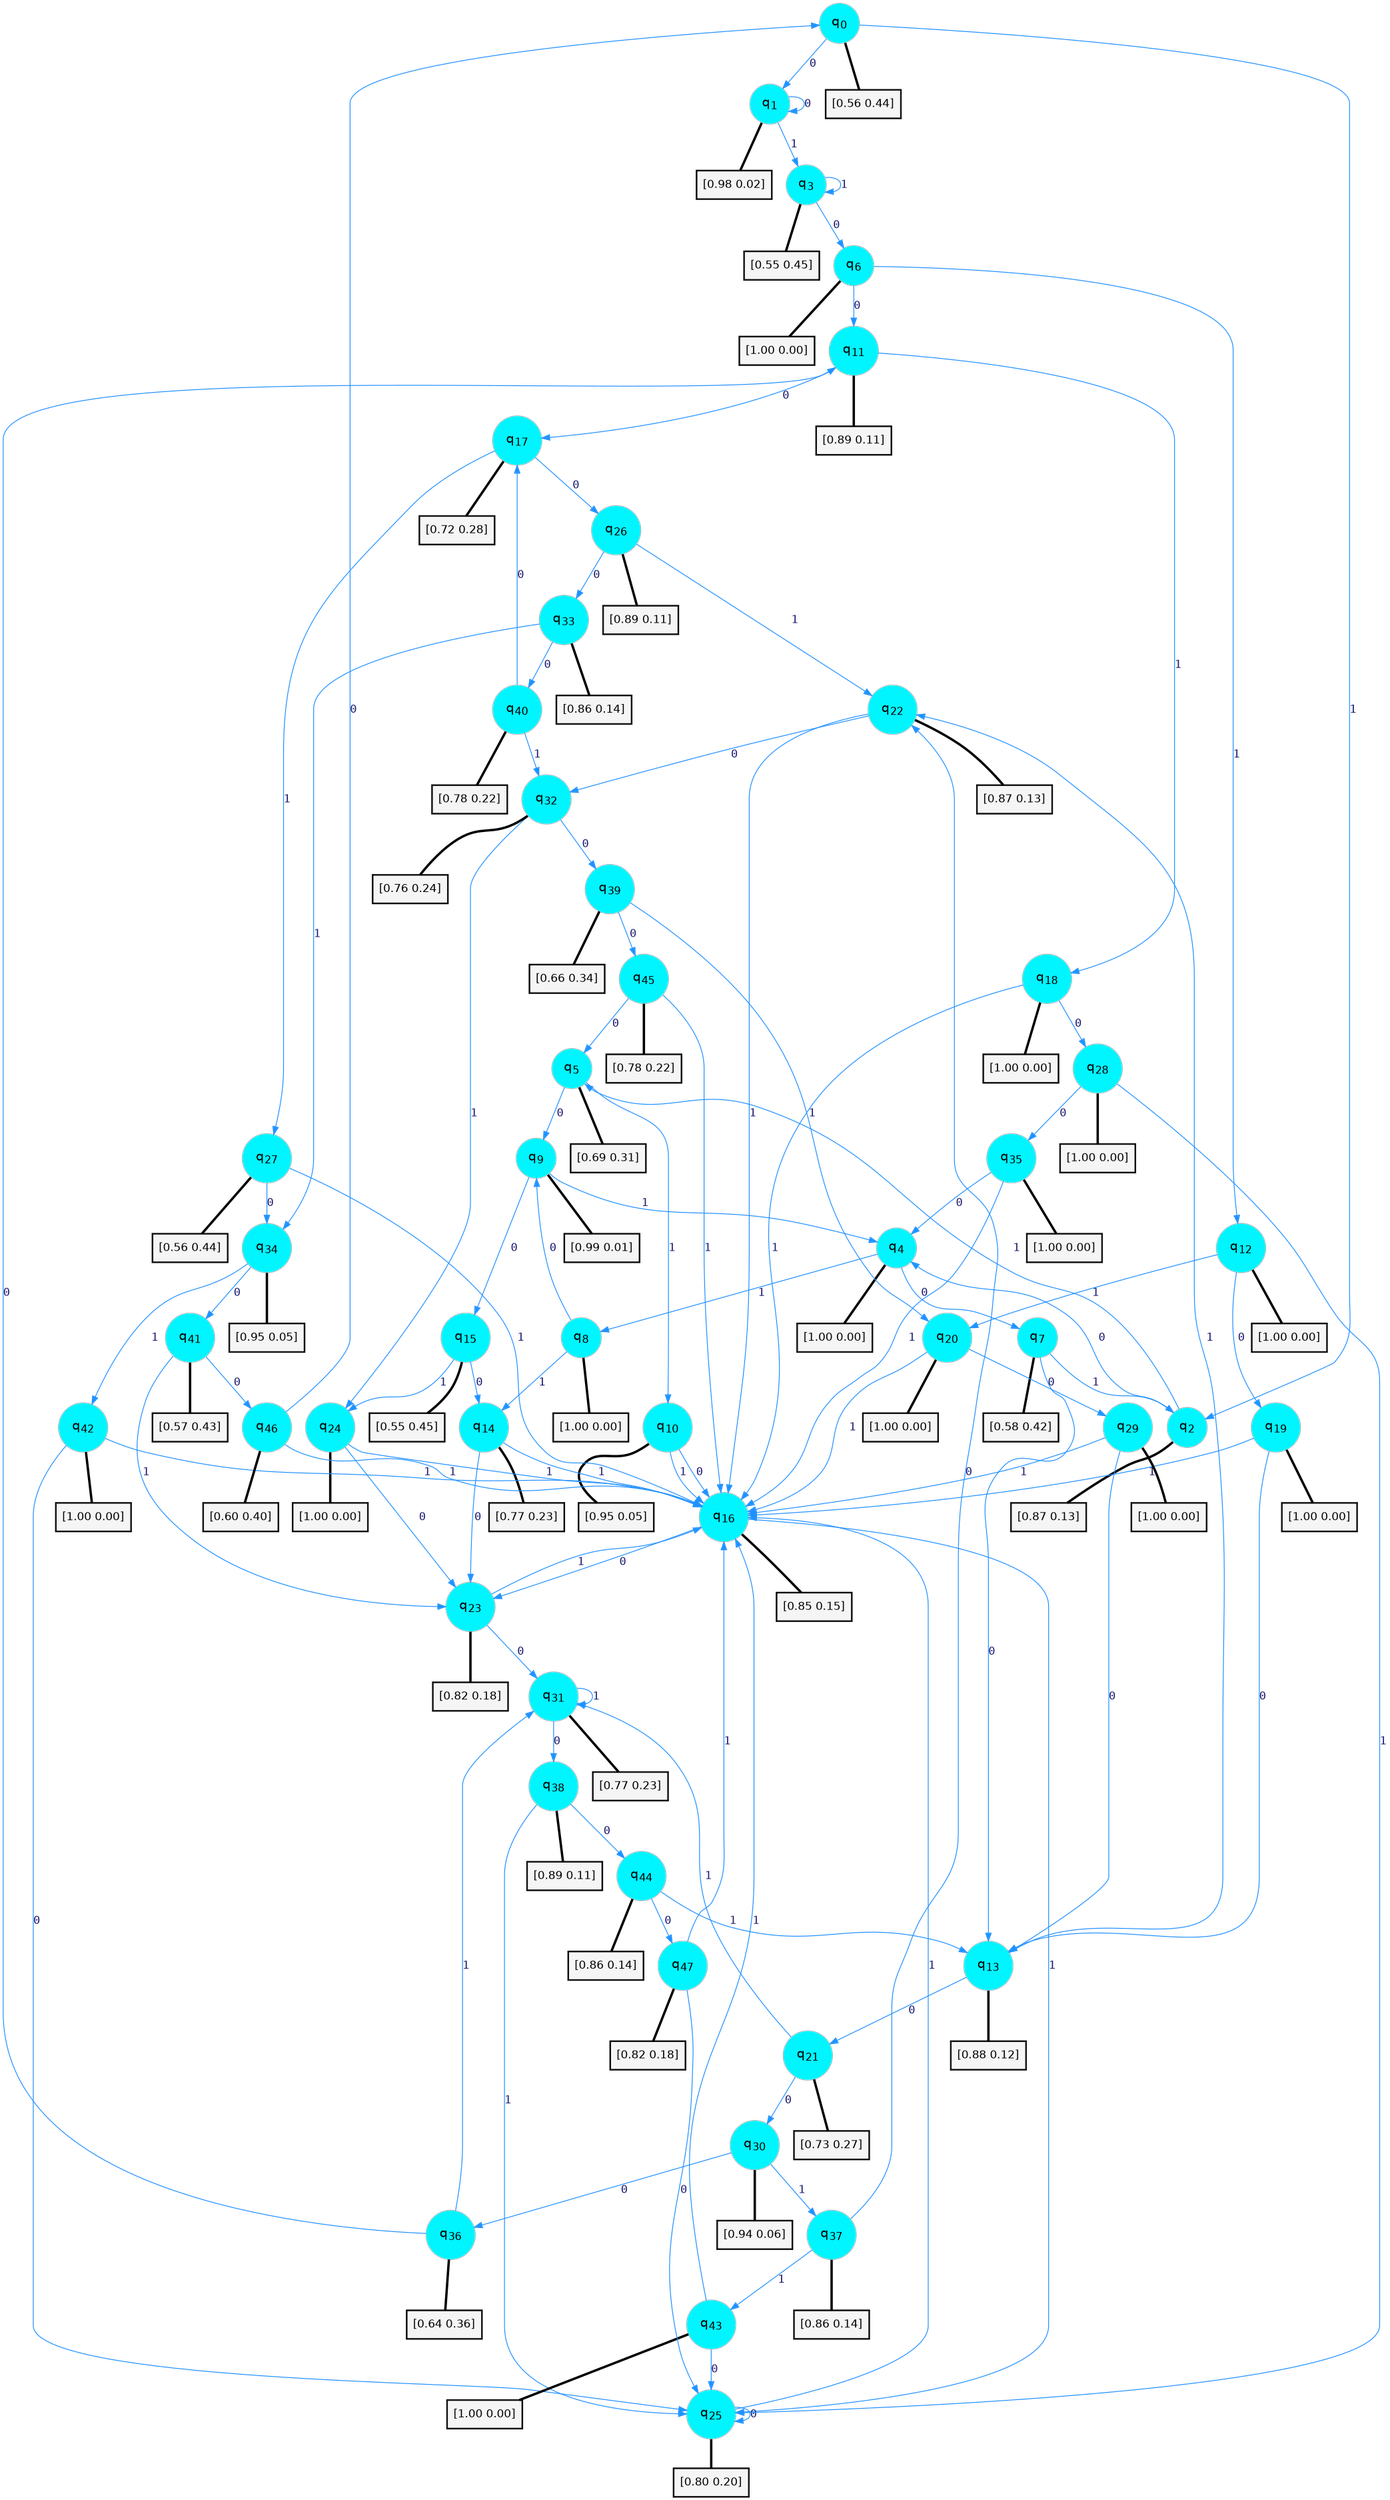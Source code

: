 digraph G {
graph [
bgcolor=transparent, dpi=300, rankdir=TD, size="40,25"];
node [
color=gray, fillcolor=turquoise1, fontcolor=black, fontname=Helvetica, fontsize=16, fontweight=bold, shape=circle, style=filled];
edge [
arrowsize=1, color=dodgerblue1, fontcolor=midnightblue, fontname=courier, fontweight=bold, penwidth=1, style=solid, weight=20];
0[label=<q<SUB>0</SUB>>];
1[label=<q<SUB>1</SUB>>];
2[label=<q<SUB>2</SUB>>];
3[label=<q<SUB>3</SUB>>];
4[label=<q<SUB>4</SUB>>];
5[label=<q<SUB>5</SUB>>];
6[label=<q<SUB>6</SUB>>];
7[label=<q<SUB>7</SUB>>];
8[label=<q<SUB>8</SUB>>];
9[label=<q<SUB>9</SUB>>];
10[label=<q<SUB>10</SUB>>];
11[label=<q<SUB>11</SUB>>];
12[label=<q<SUB>12</SUB>>];
13[label=<q<SUB>13</SUB>>];
14[label=<q<SUB>14</SUB>>];
15[label=<q<SUB>15</SUB>>];
16[label=<q<SUB>16</SUB>>];
17[label=<q<SUB>17</SUB>>];
18[label=<q<SUB>18</SUB>>];
19[label=<q<SUB>19</SUB>>];
20[label=<q<SUB>20</SUB>>];
21[label=<q<SUB>21</SUB>>];
22[label=<q<SUB>22</SUB>>];
23[label=<q<SUB>23</SUB>>];
24[label=<q<SUB>24</SUB>>];
25[label=<q<SUB>25</SUB>>];
26[label=<q<SUB>26</SUB>>];
27[label=<q<SUB>27</SUB>>];
28[label=<q<SUB>28</SUB>>];
29[label=<q<SUB>29</SUB>>];
30[label=<q<SUB>30</SUB>>];
31[label=<q<SUB>31</SUB>>];
32[label=<q<SUB>32</SUB>>];
33[label=<q<SUB>33</SUB>>];
34[label=<q<SUB>34</SUB>>];
35[label=<q<SUB>35</SUB>>];
36[label=<q<SUB>36</SUB>>];
37[label=<q<SUB>37</SUB>>];
38[label=<q<SUB>38</SUB>>];
39[label=<q<SUB>39</SUB>>];
40[label=<q<SUB>40</SUB>>];
41[label=<q<SUB>41</SUB>>];
42[label=<q<SUB>42</SUB>>];
43[label=<q<SUB>43</SUB>>];
44[label=<q<SUB>44</SUB>>];
45[label=<q<SUB>45</SUB>>];
46[label=<q<SUB>46</SUB>>];
47[label=<q<SUB>47</SUB>>];
48[label="[0.56 0.44]", shape=box,fontcolor=black, fontname=Helvetica, fontsize=14, penwidth=2, fillcolor=whitesmoke,color=black];
49[label="[0.98 0.02]", shape=box,fontcolor=black, fontname=Helvetica, fontsize=14, penwidth=2, fillcolor=whitesmoke,color=black];
50[label="[0.87 0.13]", shape=box,fontcolor=black, fontname=Helvetica, fontsize=14, penwidth=2, fillcolor=whitesmoke,color=black];
51[label="[0.55 0.45]", shape=box,fontcolor=black, fontname=Helvetica, fontsize=14, penwidth=2, fillcolor=whitesmoke,color=black];
52[label="[1.00 0.00]", shape=box,fontcolor=black, fontname=Helvetica, fontsize=14, penwidth=2, fillcolor=whitesmoke,color=black];
53[label="[0.69 0.31]", shape=box,fontcolor=black, fontname=Helvetica, fontsize=14, penwidth=2, fillcolor=whitesmoke,color=black];
54[label="[1.00 0.00]", shape=box,fontcolor=black, fontname=Helvetica, fontsize=14, penwidth=2, fillcolor=whitesmoke,color=black];
55[label="[0.58 0.42]", shape=box,fontcolor=black, fontname=Helvetica, fontsize=14, penwidth=2, fillcolor=whitesmoke,color=black];
56[label="[1.00 0.00]", shape=box,fontcolor=black, fontname=Helvetica, fontsize=14, penwidth=2, fillcolor=whitesmoke,color=black];
57[label="[0.99 0.01]", shape=box,fontcolor=black, fontname=Helvetica, fontsize=14, penwidth=2, fillcolor=whitesmoke,color=black];
58[label="[0.95 0.05]", shape=box,fontcolor=black, fontname=Helvetica, fontsize=14, penwidth=2, fillcolor=whitesmoke,color=black];
59[label="[0.89 0.11]", shape=box,fontcolor=black, fontname=Helvetica, fontsize=14, penwidth=2, fillcolor=whitesmoke,color=black];
60[label="[1.00 0.00]", shape=box,fontcolor=black, fontname=Helvetica, fontsize=14, penwidth=2, fillcolor=whitesmoke,color=black];
61[label="[0.88 0.12]", shape=box,fontcolor=black, fontname=Helvetica, fontsize=14, penwidth=2, fillcolor=whitesmoke,color=black];
62[label="[0.77 0.23]", shape=box,fontcolor=black, fontname=Helvetica, fontsize=14, penwidth=2, fillcolor=whitesmoke,color=black];
63[label="[0.55 0.45]", shape=box,fontcolor=black, fontname=Helvetica, fontsize=14, penwidth=2, fillcolor=whitesmoke,color=black];
64[label="[0.85 0.15]", shape=box,fontcolor=black, fontname=Helvetica, fontsize=14, penwidth=2, fillcolor=whitesmoke,color=black];
65[label="[0.72 0.28]", shape=box,fontcolor=black, fontname=Helvetica, fontsize=14, penwidth=2, fillcolor=whitesmoke,color=black];
66[label="[1.00 0.00]", shape=box,fontcolor=black, fontname=Helvetica, fontsize=14, penwidth=2, fillcolor=whitesmoke,color=black];
67[label="[1.00 0.00]", shape=box,fontcolor=black, fontname=Helvetica, fontsize=14, penwidth=2, fillcolor=whitesmoke,color=black];
68[label="[1.00 0.00]", shape=box,fontcolor=black, fontname=Helvetica, fontsize=14, penwidth=2, fillcolor=whitesmoke,color=black];
69[label="[0.73 0.27]", shape=box,fontcolor=black, fontname=Helvetica, fontsize=14, penwidth=2, fillcolor=whitesmoke,color=black];
70[label="[0.87 0.13]", shape=box,fontcolor=black, fontname=Helvetica, fontsize=14, penwidth=2, fillcolor=whitesmoke,color=black];
71[label="[0.82 0.18]", shape=box,fontcolor=black, fontname=Helvetica, fontsize=14, penwidth=2, fillcolor=whitesmoke,color=black];
72[label="[1.00 0.00]", shape=box,fontcolor=black, fontname=Helvetica, fontsize=14, penwidth=2, fillcolor=whitesmoke,color=black];
73[label="[0.80 0.20]", shape=box,fontcolor=black, fontname=Helvetica, fontsize=14, penwidth=2, fillcolor=whitesmoke,color=black];
74[label="[0.89 0.11]", shape=box,fontcolor=black, fontname=Helvetica, fontsize=14, penwidth=2, fillcolor=whitesmoke,color=black];
75[label="[0.56 0.44]", shape=box,fontcolor=black, fontname=Helvetica, fontsize=14, penwidth=2, fillcolor=whitesmoke,color=black];
76[label="[1.00 0.00]", shape=box,fontcolor=black, fontname=Helvetica, fontsize=14, penwidth=2, fillcolor=whitesmoke,color=black];
77[label="[1.00 0.00]", shape=box,fontcolor=black, fontname=Helvetica, fontsize=14, penwidth=2, fillcolor=whitesmoke,color=black];
78[label="[0.94 0.06]", shape=box,fontcolor=black, fontname=Helvetica, fontsize=14, penwidth=2, fillcolor=whitesmoke,color=black];
79[label="[0.77 0.23]", shape=box,fontcolor=black, fontname=Helvetica, fontsize=14, penwidth=2, fillcolor=whitesmoke,color=black];
80[label="[0.76 0.24]", shape=box,fontcolor=black, fontname=Helvetica, fontsize=14, penwidth=2, fillcolor=whitesmoke,color=black];
81[label="[0.86 0.14]", shape=box,fontcolor=black, fontname=Helvetica, fontsize=14, penwidth=2, fillcolor=whitesmoke,color=black];
82[label="[0.95 0.05]", shape=box,fontcolor=black, fontname=Helvetica, fontsize=14, penwidth=2, fillcolor=whitesmoke,color=black];
83[label="[1.00 0.00]", shape=box,fontcolor=black, fontname=Helvetica, fontsize=14, penwidth=2, fillcolor=whitesmoke,color=black];
84[label="[0.64 0.36]", shape=box,fontcolor=black, fontname=Helvetica, fontsize=14, penwidth=2, fillcolor=whitesmoke,color=black];
85[label="[0.86 0.14]", shape=box,fontcolor=black, fontname=Helvetica, fontsize=14, penwidth=2, fillcolor=whitesmoke,color=black];
86[label="[0.89 0.11]", shape=box,fontcolor=black, fontname=Helvetica, fontsize=14, penwidth=2, fillcolor=whitesmoke,color=black];
87[label="[0.66 0.34]", shape=box,fontcolor=black, fontname=Helvetica, fontsize=14, penwidth=2, fillcolor=whitesmoke,color=black];
88[label="[0.78 0.22]", shape=box,fontcolor=black, fontname=Helvetica, fontsize=14, penwidth=2, fillcolor=whitesmoke,color=black];
89[label="[0.57 0.43]", shape=box,fontcolor=black, fontname=Helvetica, fontsize=14, penwidth=2, fillcolor=whitesmoke,color=black];
90[label="[1.00 0.00]", shape=box,fontcolor=black, fontname=Helvetica, fontsize=14, penwidth=2, fillcolor=whitesmoke,color=black];
91[label="[1.00 0.00]", shape=box,fontcolor=black, fontname=Helvetica, fontsize=14, penwidth=2, fillcolor=whitesmoke,color=black];
92[label="[0.86 0.14]", shape=box,fontcolor=black, fontname=Helvetica, fontsize=14, penwidth=2, fillcolor=whitesmoke,color=black];
93[label="[0.78 0.22]", shape=box,fontcolor=black, fontname=Helvetica, fontsize=14, penwidth=2, fillcolor=whitesmoke,color=black];
94[label="[0.60 0.40]", shape=box,fontcolor=black, fontname=Helvetica, fontsize=14, penwidth=2, fillcolor=whitesmoke,color=black];
95[label="[0.82 0.18]", shape=box,fontcolor=black, fontname=Helvetica, fontsize=14, penwidth=2, fillcolor=whitesmoke,color=black];
0->1 [label=0];
0->2 [label=1];
0->48 [arrowhead=none, penwidth=3,color=black];
1->1 [label=0];
1->3 [label=1];
1->49 [arrowhead=none, penwidth=3,color=black];
2->4 [label=0];
2->5 [label=1];
2->50 [arrowhead=none, penwidth=3,color=black];
3->6 [label=0];
3->3 [label=1];
3->51 [arrowhead=none, penwidth=3,color=black];
4->7 [label=0];
4->8 [label=1];
4->52 [arrowhead=none, penwidth=3,color=black];
5->9 [label=0];
5->10 [label=1];
5->53 [arrowhead=none, penwidth=3,color=black];
6->11 [label=0];
6->12 [label=1];
6->54 [arrowhead=none, penwidth=3,color=black];
7->13 [label=0];
7->2 [label=1];
7->55 [arrowhead=none, penwidth=3,color=black];
8->9 [label=0];
8->14 [label=1];
8->56 [arrowhead=none, penwidth=3,color=black];
9->15 [label=0];
9->4 [label=1];
9->57 [arrowhead=none, penwidth=3,color=black];
10->16 [label=0];
10->16 [label=1];
10->58 [arrowhead=none, penwidth=3,color=black];
11->17 [label=0];
11->18 [label=1];
11->59 [arrowhead=none, penwidth=3,color=black];
12->19 [label=0];
12->20 [label=1];
12->60 [arrowhead=none, penwidth=3,color=black];
13->21 [label=0];
13->22 [label=1];
13->61 [arrowhead=none, penwidth=3,color=black];
14->23 [label=0];
14->16 [label=1];
14->62 [arrowhead=none, penwidth=3,color=black];
15->14 [label=0];
15->24 [label=1];
15->63 [arrowhead=none, penwidth=3,color=black];
16->23 [label=0];
16->25 [label=1];
16->64 [arrowhead=none, penwidth=3,color=black];
17->26 [label=0];
17->27 [label=1];
17->65 [arrowhead=none, penwidth=3,color=black];
18->28 [label=0];
18->16 [label=1];
18->66 [arrowhead=none, penwidth=3,color=black];
19->13 [label=0];
19->16 [label=1];
19->67 [arrowhead=none, penwidth=3,color=black];
20->29 [label=0];
20->16 [label=1];
20->68 [arrowhead=none, penwidth=3,color=black];
21->30 [label=0];
21->31 [label=1];
21->69 [arrowhead=none, penwidth=3,color=black];
22->32 [label=0];
22->16 [label=1];
22->70 [arrowhead=none, penwidth=3,color=black];
23->31 [label=0];
23->16 [label=1];
23->71 [arrowhead=none, penwidth=3,color=black];
24->23 [label=0];
24->16 [label=1];
24->72 [arrowhead=none, penwidth=3,color=black];
25->25 [label=0];
25->16 [label=1];
25->73 [arrowhead=none, penwidth=3,color=black];
26->33 [label=0];
26->22 [label=1];
26->74 [arrowhead=none, penwidth=3,color=black];
27->34 [label=0];
27->16 [label=1];
27->75 [arrowhead=none, penwidth=3,color=black];
28->35 [label=0];
28->25 [label=1];
28->76 [arrowhead=none, penwidth=3,color=black];
29->13 [label=0];
29->16 [label=1];
29->77 [arrowhead=none, penwidth=3,color=black];
30->36 [label=0];
30->37 [label=1];
30->78 [arrowhead=none, penwidth=3,color=black];
31->38 [label=0];
31->31 [label=1];
31->79 [arrowhead=none, penwidth=3,color=black];
32->39 [label=0];
32->24 [label=1];
32->80 [arrowhead=none, penwidth=3,color=black];
33->40 [label=0];
33->34 [label=1];
33->81 [arrowhead=none, penwidth=3,color=black];
34->41 [label=0];
34->42 [label=1];
34->82 [arrowhead=none, penwidth=3,color=black];
35->4 [label=0];
35->16 [label=1];
35->83 [arrowhead=none, penwidth=3,color=black];
36->11 [label=0];
36->31 [label=1];
36->84 [arrowhead=none, penwidth=3,color=black];
37->22 [label=0];
37->43 [label=1];
37->85 [arrowhead=none, penwidth=3,color=black];
38->44 [label=0];
38->25 [label=1];
38->86 [arrowhead=none, penwidth=3,color=black];
39->45 [label=0];
39->20 [label=1];
39->87 [arrowhead=none, penwidth=3,color=black];
40->17 [label=0];
40->32 [label=1];
40->88 [arrowhead=none, penwidth=3,color=black];
41->46 [label=0];
41->23 [label=1];
41->89 [arrowhead=none, penwidth=3,color=black];
42->25 [label=0];
42->16 [label=1];
42->90 [arrowhead=none, penwidth=3,color=black];
43->25 [label=0];
43->16 [label=1];
43->91 [arrowhead=none, penwidth=3,color=black];
44->47 [label=0];
44->13 [label=1];
44->92 [arrowhead=none, penwidth=3,color=black];
45->5 [label=0];
45->16 [label=1];
45->93 [arrowhead=none, penwidth=3,color=black];
46->0 [label=0];
46->16 [label=1];
46->94 [arrowhead=none, penwidth=3,color=black];
47->25 [label=0];
47->16 [label=1];
47->95 [arrowhead=none, penwidth=3,color=black];
}
